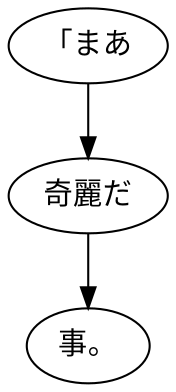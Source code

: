 digraph graph3463 {
	node0 [label="「まあ"];
	node1 [label="奇麗だ"];
	node2 [label="事。"];
	node0 -> node1;
	node1 -> node2;
}
